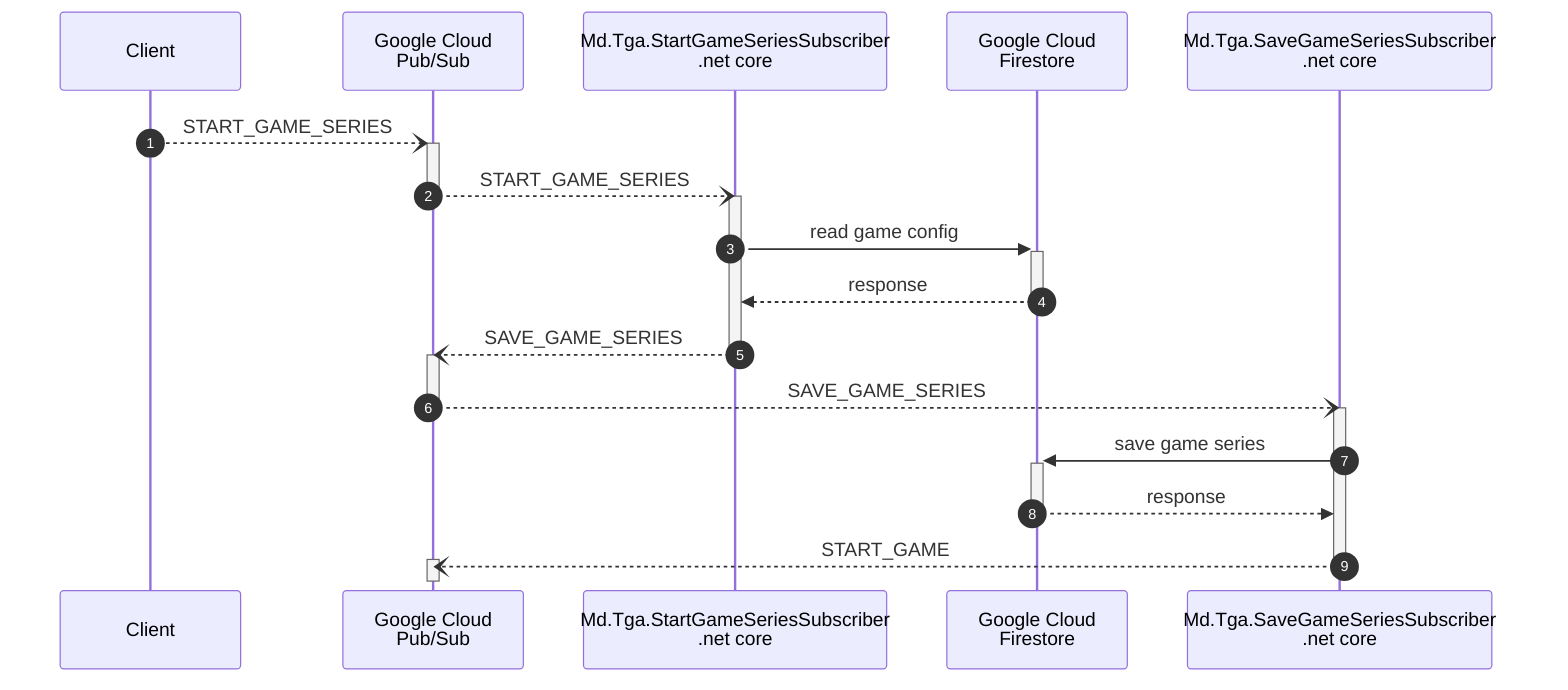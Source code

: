 sequenceDiagram
    autonumber
    participant C as Client
    participant PS as Google Cloud<br>Pub/Sub
    participant StartGSS as Md.Tga.StartGameSeriesSubscriber<br>.net core
    participant FS as Google Cloud<br>Firestore
    participant SaveGSS as Md.Tga.SaveGameSeriesSubscriber<br>.net core
    %% START
    C--)+PS: START_GAME_SERIES
    PS--)StartGSS: START_GAME_SERIES
    deactivate PS
    activate StartGSS
    StartGSS->>+FS: read game config
    FS-->>StartGSS: response
    deactivate FS
    StartGSS--)PS: SAVE_GAME_SERIES
    deactivate StartGSS
    activate PS
    PS--)SaveGSS: SAVE_GAME_SERIES
    deactivate PS
    activate SaveGSS
    SaveGSS->>+FS: save game series
    FS-->>SaveGSS: response
    deactivate FS
    SaveGSS--)PS: START_GAME
    deactivate SaveGSS
    activate PS
    deactivate PS